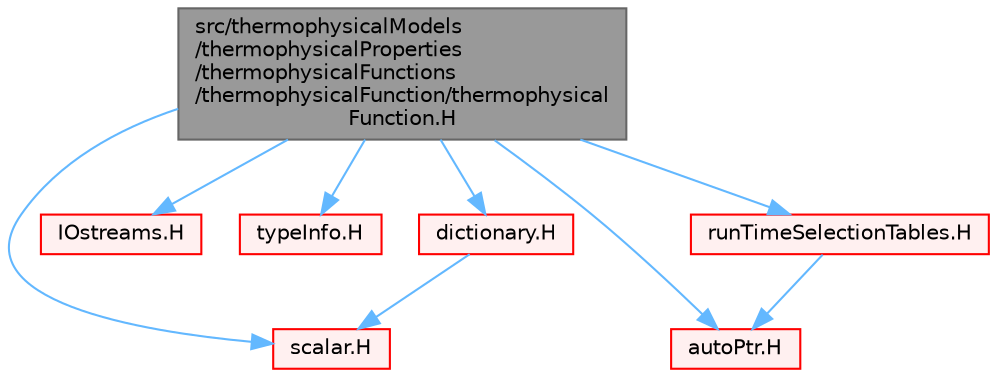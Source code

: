 digraph "src/thermophysicalModels/thermophysicalProperties/thermophysicalFunctions/thermophysicalFunction/thermophysicalFunction.H"
{
 // LATEX_PDF_SIZE
  bgcolor="transparent";
  edge [fontname=Helvetica,fontsize=10,labelfontname=Helvetica,labelfontsize=10];
  node [fontname=Helvetica,fontsize=10,shape=box,height=0.2,width=0.4];
  Node1 [id="Node000001",label="src/thermophysicalModels\l/thermophysicalProperties\l/thermophysicalFunctions\l/thermophysicalFunction/thermophysical\lFunction.H",height=0.2,width=0.4,color="gray40", fillcolor="grey60", style="filled", fontcolor="black",tooltip=" "];
  Node1 -> Node2 [id="edge1_Node000001_Node000002",color="steelblue1",style="solid",tooltip=" "];
  Node2 [id="Node000002",label="scalar.H",height=0.2,width=0.4,color="red", fillcolor="#FFF0F0", style="filled",URL="$scalar_8H.html",tooltip=" "];
  Node1 -> Node33 [id="edge2_Node000001_Node000033",color="steelblue1",style="solid",tooltip=" "];
  Node33 [id="Node000033",label="IOstreams.H",height=0.2,width=0.4,color="red", fillcolor="#FFF0F0", style="filled",URL="$IOstreams_8H.html",tooltip="Useful combination of include files which define Sin, Sout and Serr and the use of IO streams general..."];
  Node1 -> Node50 [id="edge3_Node000001_Node000050",color="steelblue1",style="solid",tooltip=" "];
  Node50 [id="Node000050",label="typeInfo.H",height=0.2,width=0.4,color="red", fillcolor="#FFF0F0", style="filled",URL="$typeInfo_8H.html",tooltip=" "];
  Node1 -> Node81 [id="edge4_Node000001_Node000081",color="steelblue1",style="solid",tooltip=" "];
  Node81 [id="Node000081",label="autoPtr.H",height=0.2,width=0.4,color="red", fillcolor="#FFF0F0", style="filled",URL="$autoPtr_8H.html",tooltip=" "];
  Node1 -> Node80 [id="edge5_Node000001_Node000080",color="steelblue1",style="solid",tooltip=" "];
  Node80 [id="Node000080",label="runTimeSelectionTables.H",height=0.2,width=0.4,color="red", fillcolor="#FFF0F0", style="filled",URL="$runTimeSelectionTables_8H.html",tooltip="Macros to ease declaration of run-time selection tables."];
  Node80 -> Node81 [id="edge6_Node000080_Node000081",color="steelblue1",style="solid",tooltip=" "];
  Node1 -> Node99 [id="edge7_Node000001_Node000099",color="steelblue1",style="solid",tooltip=" "];
  Node99 [id="Node000099",label="dictionary.H",height=0.2,width=0.4,color="red", fillcolor="#FFF0F0", style="filled",URL="$dictionary_8H.html",tooltip=" "];
  Node99 -> Node2 [id="edge8_Node000099_Node000002",color="steelblue1",style="solid",tooltip=" "];
}
